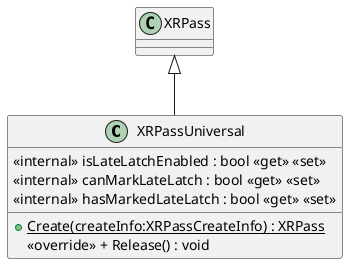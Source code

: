 @startuml
class XRPassUniversal {
    + {static} Create(createInfo:XRPassCreateInfo) : XRPass
    <<override>> + Release() : void
    <<internal>> isLateLatchEnabled : bool <<get>> <<set>>
    <<internal>> canMarkLateLatch : bool <<get>> <<set>>
    <<internal>> hasMarkedLateLatch : bool <<get>> <<set>>
}
XRPass <|-- XRPassUniversal
@enduml

